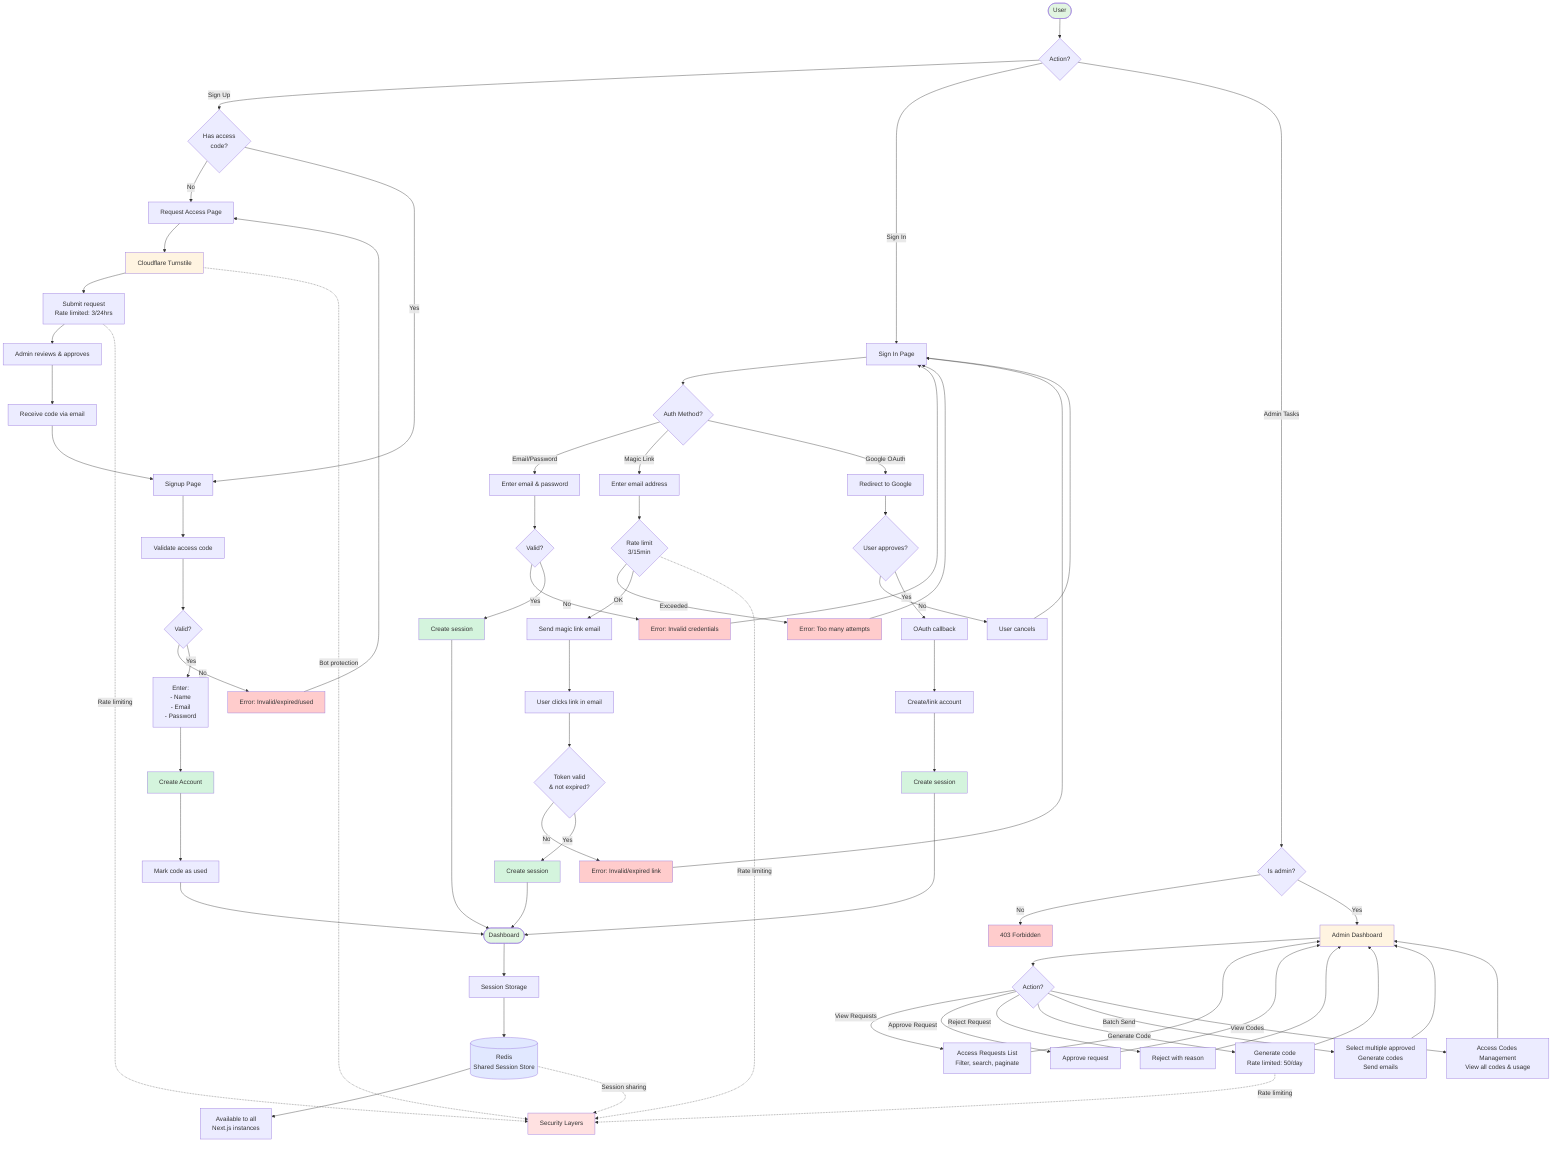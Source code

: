%% Complete Authentication System Overview
%% Shows all authentication methods and access control

graph TD
    Start([User]) --> Choice{Action?}

    %% SIGNUP FLOW
    Choice -->|Sign Up| HasCode{Has access<br/>code?}
    HasCode -->|No| RequestAccess[Request Access Page]
    RequestAccess --> CAPTCHA[Cloudflare Turnstile]
    CAPTCHA --> SubmitReq[Submit request<br/>Rate limited: 3/24hrs]
    SubmitReq --> AdminApproval[Admin reviews & approves]
    AdminApproval --> GetCode[Receive code via email]

    HasCode -->|Yes| SignupPage[Signup Page]
    GetCode --> SignupPage

    SignupPage --> ValidateCode[Validate access code]
    ValidateCode --> CodeOK{Valid?}
    CodeOK -->|No| SignupError[Error: Invalid/expired/used]
    SignupError --> RequestAccess

    CodeOK -->|Yes| EnterDetails[Enter:<br/>- Name<br/>- Email<br/>- Password]
    EnterDetails --> CreateAcct[Create Account]
    CreateAcct --> UseCode[Mark code as used]
    UseCode --> Dashboard

    %% SIGNIN FLOWS
    Choice -->|Sign In| SigninPage[Sign In Page]
    SigninPage --> Method{Auth Method?}

    %% Email/Password
    Method -->|Email/Password| EnterCreds[Enter email & password]
    EnterCreds --> VerifyCreds{Valid?}
    VerifyCreds -->|No| CredsError[Error: Invalid credentials]
    CredsError --> SigninPage
    VerifyCreds -->|Yes| CreateSession1[Create session]
    CreateSession1 --> Dashboard

    %% Magic Link
    Method -->|Magic Link| EnterEmail[Enter email address]
    EnterEmail --> MagicRateLimit{Rate limit<br/>3/15min}
    MagicRateLimit -->|Exceeded| MagicError[Error: Too many attempts]
    MagicError --> SigninPage
    MagicRateLimit -->|OK| SendMagic[Send magic link email]
    SendMagic --> WaitClick[User clicks link in email]
    WaitClick --> VerifyToken{Token valid<br/>& not expired?}
    VerifyToken -->|No| TokenError[Error: Invalid/expired link]
    TokenError --> SigninPage
    VerifyToken -->|Yes| CreateSession2[Create session]
    CreateSession2 --> Dashboard

    %% Google OAuth
    Method -->|Google OAuth| GoogleAuth[Redirect to Google]
    GoogleAuth --> GoogleApprove{User approves?}
    GoogleApprove -->|No| OAuthCancel[User cancels]
    OAuthCancel --> SigninPage
    GoogleApprove -->|Yes| GoogleCallback[OAuth callback]
    GoogleCallback --> CreateOrLink[Create/link account]
    CreateOrLink --> CreateSession3[Create session]
    CreateSession3 --> Dashboard

    %% SESSION MANAGEMENT
    Dashboard([Dashboard]) --> SessionStore[Session Storage]
    SessionStore --> Redis[(Redis<br/>Shared Session Store)]
    Redis --> MultiServer[Available to all<br/>Next.js instances]

    %% ADMIN FUNCTIONS
    Choice -->|Admin Tasks| AdminAuth{Is admin?}
    AdminAuth -->|No| Forbidden[403 Forbidden]
    AdminAuth -->|Yes| AdminDash[Admin Dashboard]

    AdminDash --> AdminAction{Action?}
    AdminAction -->|View Requests| ListRequests[Access Requests List<br/>Filter, search, paginate]
    AdminAction -->|Approve Request| ApproveReq[Approve request]
    AdminAction -->|Reject Request| RejectReq[Reject with reason]
    AdminAction -->|Generate Code| GenCode[Generate code<br/>Rate limited: 50/day]
    AdminAction -->|Batch Send| BatchSend[Select multiple approved<br/>Generate codes<br/>Send emails]
    AdminAction -->|View Codes| CodeList[Access Codes Management<br/>View all codes & usage]

    ListRequests --> AdminDash
    ApproveReq --> AdminDash
    RejectReq --> AdminDash
    GenCode --> AdminDash
    BatchSend --> AdminDash
    CodeList --> AdminDash

    %% SECURITY LAYERS
    CAPTCHA -.->|Bot protection| Security[Security Layers]
    SubmitReq -.->|Rate limiting| Security
    MagicRateLimit -.->|Rate limiting| Security
    GenCode -.->|Rate limiting| Security
    Redis -.->|Session sharing| Security

    style Start fill:#e1f5e1
    style Dashboard fill:#e1f5e1
    style AdminDash fill:#fff4e1
    style SignupError fill:#ffcccc
    style CredsError fill:#ffcccc
    style MagicError fill:#ffcccc
    style TokenError fill:#ffcccc
    style Forbidden fill:#ffcccc
    style Redis fill:#e1e8ff
    style Security fill:#ffe1e1
    style CAPTCHA fill:#fff4e1
    style CreateAcct fill:#d4f4dd
    style CreateSession1 fill:#d4f4dd
    style CreateSession2 fill:#d4f4dd
    style CreateSession3 fill:#d4f4dd